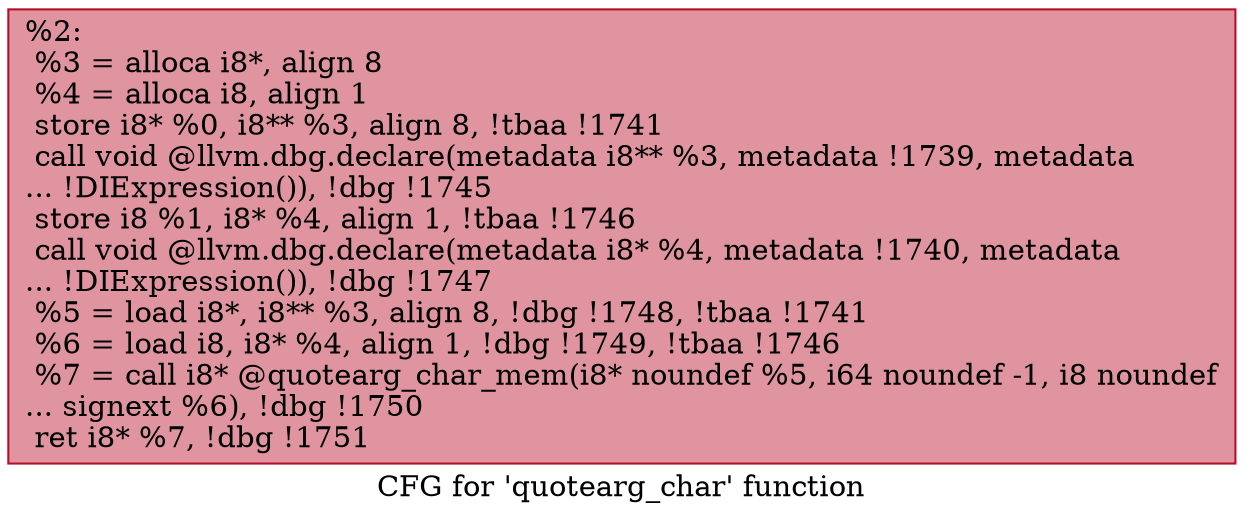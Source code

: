digraph "CFG for 'quotearg_char' function" {
	label="CFG for 'quotearg_char' function";

	Node0x1ae4df0 [shape=record,color="#b70d28ff", style=filled, fillcolor="#b70d2870",label="{%2:\l  %3 = alloca i8*, align 8\l  %4 = alloca i8, align 1\l  store i8* %0, i8** %3, align 8, !tbaa !1741\l  call void @llvm.dbg.declare(metadata i8** %3, metadata !1739, metadata\l... !DIExpression()), !dbg !1745\l  store i8 %1, i8* %4, align 1, !tbaa !1746\l  call void @llvm.dbg.declare(metadata i8* %4, metadata !1740, metadata\l... !DIExpression()), !dbg !1747\l  %5 = load i8*, i8** %3, align 8, !dbg !1748, !tbaa !1741\l  %6 = load i8, i8* %4, align 1, !dbg !1749, !tbaa !1746\l  %7 = call i8* @quotearg_char_mem(i8* noundef %5, i64 noundef -1, i8 noundef\l... signext %6), !dbg !1750\l  ret i8* %7, !dbg !1751\l}"];
}
